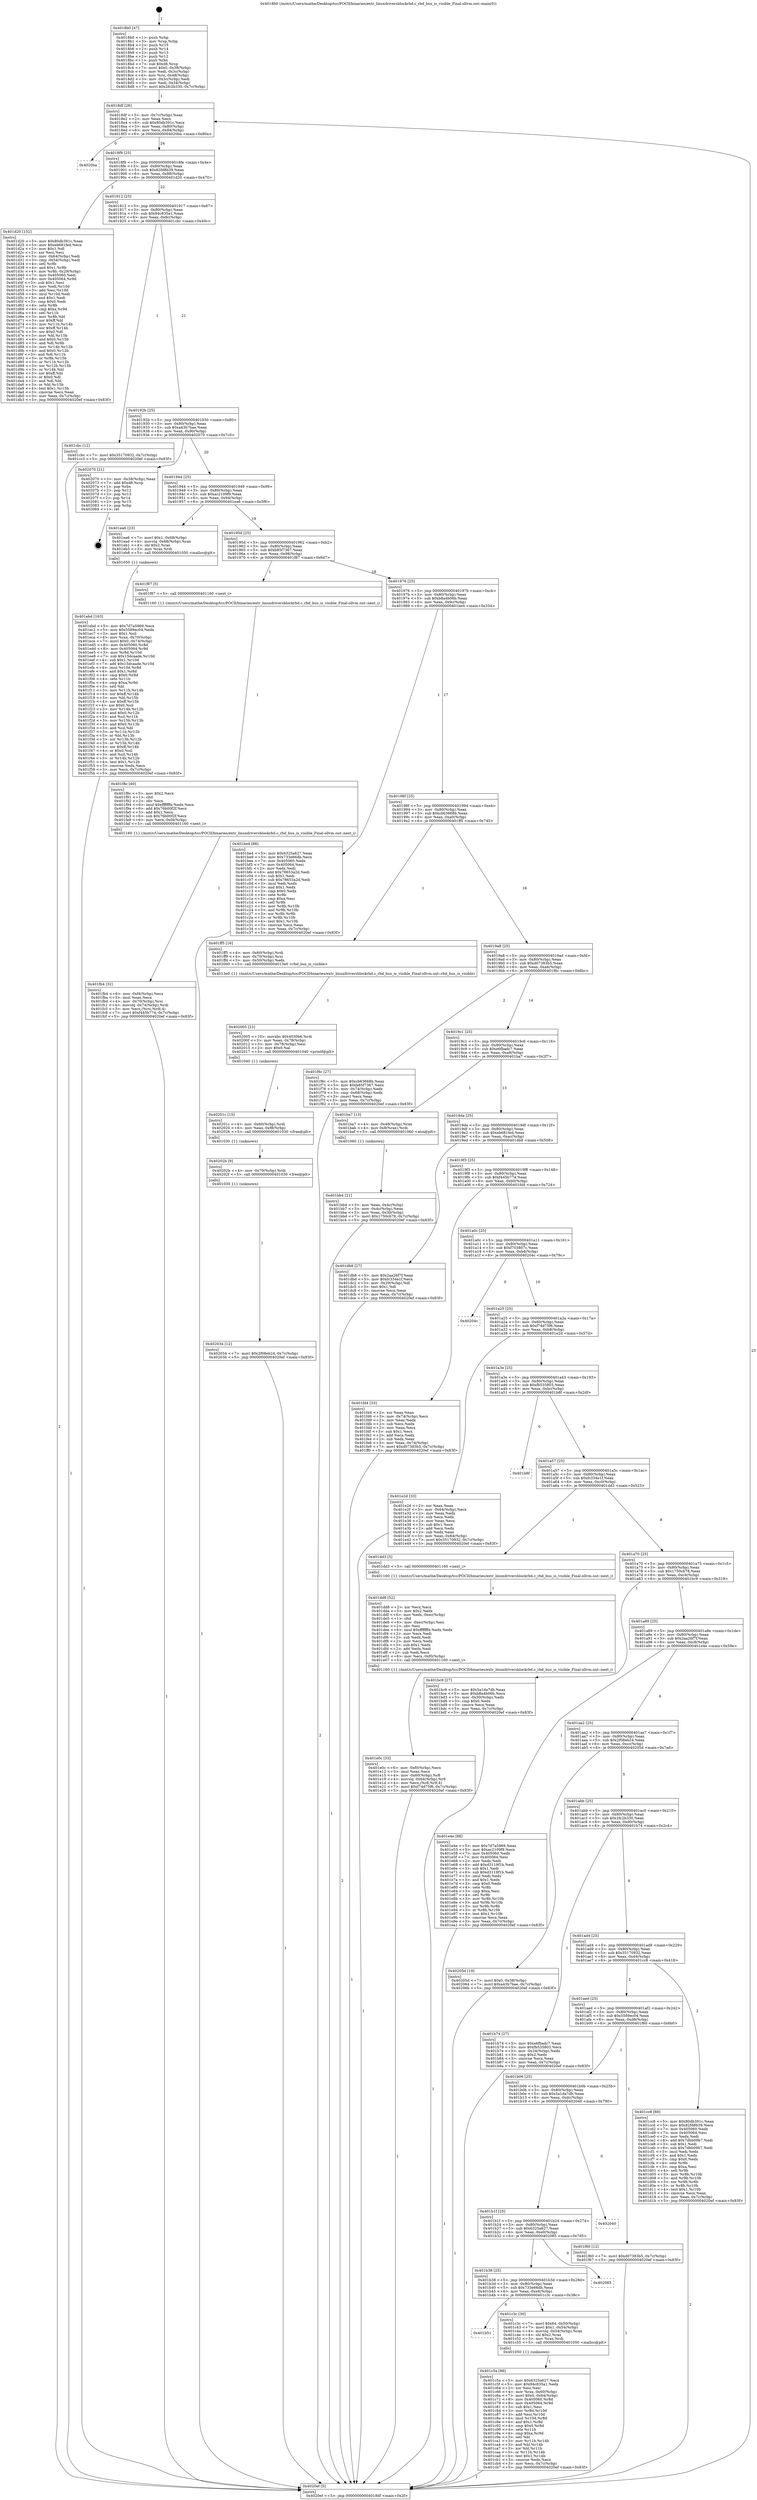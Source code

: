 digraph "0x4018b0" {
  label = "0x4018b0 (/mnt/c/Users/mathe/Desktop/tcc/POCII/binaries/extr_linuxdriversblockrbd.c_rbd_bus_is_visible_Final-ollvm.out::main(0))"
  labelloc = "t"
  node[shape=record]

  Entry [label="",width=0.3,height=0.3,shape=circle,fillcolor=black,style=filled]
  "0x4018df" [label="{
     0x4018df [26]\l
     | [instrs]\l
     &nbsp;&nbsp;0x4018df \<+3\>: mov -0x7c(%rbp),%eax\l
     &nbsp;&nbsp;0x4018e2 \<+2\>: mov %eax,%ecx\l
     &nbsp;&nbsp;0x4018e4 \<+6\>: sub $0x80db391c,%ecx\l
     &nbsp;&nbsp;0x4018ea \<+3\>: mov %eax,-0x80(%rbp)\l
     &nbsp;&nbsp;0x4018ed \<+6\>: mov %ecx,-0x84(%rbp)\l
     &nbsp;&nbsp;0x4018f3 \<+6\>: je 00000000004020ba \<main+0x80a\>\l
  }"]
  "0x4020ba" [label="{
     0x4020ba\l
  }", style=dashed]
  "0x4018f9" [label="{
     0x4018f9 [25]\l
     | [instrs]\l
     &nbsp;&nbsp;0x4018f9 \<+5\>: jmp 00000000004018fe \<main+0x4e\>\l
     &nbsp;&nbsp;0x4018fe \<+3\>: mov -0x80(%rbp),%eax\l
     &nbsp;&nbsp;0x401901 \<+5\>: sub $0x82fd8b39,%eax\l
     &nbsp;&nbsp;0x401906 \<+6\>: mov %eax,-0x88(%rbp)\l
     &nbsp;&nbsp;0x40190c \<+6\>: je 0000000000401d20 \<main+0x470\>\l
  }"]
  Exit [label="",width=0.3,height=0.3,shape=circle,fillcolor=black,style=filled,peripheries=2]
  "0x401d20" [label="{
     0x401d20 [152]\l
     | [instrs]\l
     &nbsp;&nbsp;0x401d20 \<+5\>: mov $0x80db391c,%eax\l
     &nbsp;&nbsp;0x401d25 \<+5\>: mov $0xeb681fed,%ecx\l
     &nbsp;&nbsp;0x401d2a \<+2\>: mov $0x1,%dl\l
     &nbsp;&nbsp;0x401d2c \<+2\>: xor %esi,%esi\l
     &nbsp;&nbsp;0x401d2e \<+3\>: mov -0x64(%rbp),%edi\l
     &nbsp;&nbsp;0x401d31 \<+3\>: cmp -0x54(%rbp),%edi\l
     &nbsp;&nbsp;0x401d34 \<+4\>: setl %r8b\l
     &nbsp;&nbsp;0x401d38 \<+4\>: and $0x1,%r8b\l
     &nbsp;&nbsp;0x401d3c \<+4\>: mov %r8b,-0x29(%rbp)\l
     &nbsp;&nbsp;0x401d40 \<+7\>: mov 0x405060,%edi\l
     &nbsp;&nbsp;0x401d47 \<+8\>: mov 0x405064,%r9d\l
     &nbsp;&nbsp;0x401d4f \<+3\>: sub $0x1,%esi\l
     &nbsp;&nbsp;0x401d52 \<+3\>: mov %edi,%r10d\l
     &nbsp;&nbsp;0x401d55 \<+3\>: add %esi,%r10d\l
     &nbsp;&nbsp;0x401d58 \<+4\>: imul %r10d,%edi\l
     &nbsp;&nbsp;0x401d5c \<+3\>: and $0x1,%edi\l
     &nbsp;&nbsp;0x401d5f \<+3\>: cmp $0x0,%edi\l
     &nbsp;&nbsp;0x401d62 \<+4\>: sete %r8b\l
     &nbsp;&nbsp;0x401d66 \<+4\>: cmp $0xa,%r9d\l
     &nbsp;&nbsp;0x401d6a \<+4\>: setl %r11b\l
     &nbsp;&nbsp;0x401d6e \<+3\>: mov %r8b,%bl\l
     &nbsp;&nbsp;0x401d71 \<+3\>: xor $0xff,%bl\l
     &nbsp;&nbsp;0x401d74 \<+3\>: mov %r11b,%r14b\l
     &nbsp;&nbsp;0x401d77 \<+4\>: xor $0xff,%r14b\l
     &nbsp;&nbsp;0x401d7b \<+3\>: xor $0x0,%dl\l
     &nbsp;&nbsp;0x401d7e \<+3\>: mov %bl,%r15b\l
     &nbsp;&nbsp;0x401d81 \<+4\>: and $0x0,%r15b\l
     &nbsp;&nbsp;0x401d85 \<+3\>: and %dl,%r8b\l
     &nbsp;&nbsp;0x401d88 \<+3\>: mov %r14b,%r12b\l
     &nbsp;&nbsp;0x401d8b \<+4\>: and $0x0,%r12b\l
     &nbsp;&nbsp;0x401d8f \<+3\>: and %dl,%r11b\l
     &nbsp;&nbsp;0x401d92 \<+3\>: or %r8b,%r15b\l
     &nbsp;&nbsp;0x401d95 \<+3\>: or %r11b,%r12b\l
     &nbsp;&nbsp;0x401d98 \<+3\>: xor %r12b,%r15b\l
     &nbsp;&nbsp;0x401d9b \<+3\>: or %r14b,%bl\l
     &nbsp;&nbsp;0x401d9e \<+3\>: xor $0xff,%bl\l
     &nbsp;&nbsp;0x401da1 \<+3\>: or $0x0,%dl\l
     &nbsp;&nbsp;0x401da4 \<+2\>: and %dl,%bl\l
     &nbsp;&nbsp;0x401da6 \<+3\>: or %bl,%r15b\l
     &nbsp;&nbsp;0x401da9 \<+4\>: test $0x1,%r15b\l
     &nbsp;&nbsp;0x401dad \<+3\>: cmovne %ecx,%eax\l
     &nbsp;&nbsp;0x401db0 \<+3\>: mov %eax,-0x7c(%rbp)\l
     &nbsp;&nbsp;0x401db3 \<+5\>: jmp 00000000004020ef \<main+0x83f\>\l
  }"]
  "0x401912" [label="{
     0x401912 [25]\l
     | [instrs]\l
     &nbsp;&nbsp;0x401912 \<+5\>: jmp 0000000000401917 \<main+0x67\>\l
     &nbsp;&nbsp;0x401917 \<+3\>: mov -0x80(%rbp),%eax\l
     &nbsp;&nbsp;0x40191a \<+5\>: sub $0x94c835a1,%eax\l
     &nbsp;&nbsp;0x40191f \<+6\>: mov %eax,-0x8c(%rbp)\l
     &nbsp;&nbsp;0x401925 \<+6\>: je 0000000000401cbc \<main+0x40c\>\l
  }"]
  "0x402034" [label="{
     0x402034 [12]\l
     | [instrs]\l
     &nbsp;&nbsp;0x402034 \<+7\>: movl $0x2f08eb24,-0x7c(%rbp)\l
     &nbsp;&nbsp;0x40203b \<+5\>: jmp 00000000004020ef \<main+0x83f\>\l
  }"]
  "0x401cbc" [label="{
     0x401cbc [12]\l
     | [instrs]\l
     &nbsp;&nbsp;0x401cbc \<+7\>: movl $0x35170932,-0x7c(%rbp)\l
     &nbsp;&nbsp;0x401cc3 \<+5\>: jmp 00000000004020ef \<main+0x83f\>\l
  }"]
  "0x40192b" [label="{
     0x40192b [25]\l
     | [instrs]\l
     &nbsp;&nbsp;0x40192b \<+5\>: jmp 0000000000401930 \<main+0x80\>\l
     &nbsp;&nbsp;0x401930 \<+3\>: mov -0x80(%rbp),%eax\l
     &nbsp;&nbsp;0x401933 \<+5\>: sub $0xa43b7bae,%eax\l
     &nbsp;&nbsp;0x401938 \<+6\>: mov %eax,-0x90(%rbp)\l
     &nbsp;&nbsp;0x40193e \<+6\>: je 0000000000402070 \<main+0x7c0\>\l
  }"]
  "0x40202b" [label="{
     0x40202b [9]\l
     | [instrs]\l
     &nbsp;&nbsp;0x40202b \<+4\>: mov -0x70(%rbp),%rdi\l
     &nbsp;&nbsp;0x40202f \<+5\>: call 0000000000401030 \<free@plt\>\l
     | [calls]\l
     &nbsp;&nbsp;0x401030 \{1\} (unknown)\l
  }"]
  "0x402070" [label="{
     0x402070 [21]\l
     | [instrs]\l
     &nbsp;&nbsp;0x402070 \<+3\>: mov -0x38(%rbp),%eax\l
     &nbsp;&nbsp;0x402073 \<+7\>: add $0xd8,%rsp\l
     &nbsp;&nbsp;0x40207a \<+1\>: pop %rbx\l
     &nbsp;&nbsp;0x40207b \<+2\>: pop %r12\l
     &nbsp;&nbsp;0x40207d \<+2\>: pop %r13\l
     &nbsp;&nbsp;0x40207f \<+2\>: pop %r14\l
     &nbsp;&nbsp;0x402081 \<+2\>: pop %r15\l
     &nbsp;&nbsp;0x402083 \<+1\>: pop %rbp\l
     &nbsp;&nbsp;0x402084 \<+1\>: ret\l
  }"]
  "0x401944" [label="{
     0x401944 [25]\l
     | [instrs]\l
     &nbsp;&nbsp;0x401944 \<+5\>: jmp 0000000000401949 \<main+0x99\>\l
     &nbsp;&nbsp;0x401949 \<+3\>: mov -0x80(%rbp),%eax\l
     &nbsp;&nbsp;0x40194c \<+5\>: sub $0xac2109f9,%eax\l
     &nbsp;&nbsp;0x401951 \<+6\>: mov %eax,-0x94(%rbp)\l
     &nbsp;&nbsp;0x401957 \<+6\>: je 0000000000401ea6 \<main+0x5f6\>\l
  }"]
  "0x40201c" [label="{
     0x40201c [15]\l
     | [instrs]\l
     &nbsp;&nbsp;0x40201c \<+4\>: mov -0x60(%rbp),%rdi\l
     &nbsp;&nbsp;0x402020 \<+6\>: mov %eax,-0xf8(%rbp)\l
     &nbsp;&nbsp;0x402026 \<+5\>: call 0000000000401030 \<free@plt\>\l
     | [calls]\l
     &nbsp;&nbsp;0x401030 \{1\} (unknown)\l
  }"]
  "0x401ea6" [label="{
     0x401ea6 [23]\l
     | [instrs]\l
     &nbsp;&nbsp;0x401ea6 \<+7\>: movl $0x1,-0x68(%rbp)\l
     &nbsp;&nbsp;0x401ead \<+4\>: movslq -0x68(%rbp),%rax\l
     &nbsp;&nbsp;0x401eb1 \<+4\>: shl $0x2,%rax\l
     &nbsp;&nbsp;0x401eb5 \<+3\>: mov %rax,%rdi\l
     &nbsp;&nbsp;0x401eb8 \<+5\>: call 0000000000401050 \<malloc@plt\>\l
     | [calls]\l
     &nbsp;&nbsp;0x401050 \{1\} (unknown)\l
  }"]
  "0x40195d" [label="{
     0x40195d [25]\l
     | [instrs]\l
     &nbsp;&nbsp;0x40195d \<+5\>: jmp 0000000000401962 \<main+0xb2\>\l
     &nbsp;&nbsp;0x401962 \<+3\>: mov -0x80(%rbp),%eax\l
     &nbsp;&nbsp;0x401965 \<+5\>: sub $0xb85f7367,%eax\l
     &nbsp;&nbsp;0x40196a \<+6\>: mov %eax,-0x98(%rbp)\l
     &nbsp;&nbsp;0x401970 \<+6\>: je 0000000000401f87 \<main+0x6d7\>\l
  }"]
  "0x402005" [label="{
     0x402005 [23]\l
     | [instrs]\l
     &nbsp;&nbsp;0x402005 \<+10\>: movabs $0x4030b6,%rdi\l
     &nbsp;&nbsp;0x40200f \<+3\>: mov %eax,-0x78(%rbp)\l
     &nbsp;&nbsp;0x402012 \<+3\>: mov -0x78(%rbp),%esi\l
     &nbsp;&nbsp;0x402015 \<+2\>: mov $0x0,%al\l
     &nbsp;&nbsp;0x402017 \<+5\>: call 0000000000401040 \<printf@plt\>\l
     | [calls]\l
     &nbsp;&nbsp;0x401040 \{1\} (unknown)\l
  }"]
  "0x401f87" [label="{
     0x401f87 [5]\l
     | [instrs]\l
     &nbsp;&nbsp;0x401f87 \<+5\>: call 0000000000401160 \<next_i\>\l
     | [calls]\l
     &nbsp;&nbsp;0x401160 \{1\} (/mnt/c/Users/mathe/Desktop/tcc/POCII/binaries/extr_linuxdriversblockrbd.c_rbd_bus_is_visible_Final-ollvm.out::next_i)\l
  }"]
  "0x401976" [label="{
     0x401976 [25]\l
     | [instrs]\l
     &nbsp;&nbsp;0x401976 \<+5\>: jmp 000000000040197b \<main+0xcb\>\l
     &nbsp;&nbsp;0x40197b \<+3\>: mov -0x80(%rbp),%eax\l
     &nbsp;&nbsp;0x40197e \<+5\>: sub $0xb8a4b06b,%eax\l
     &nbsp;&nbsp;0x401983 \<+6\>: mov %eax,-0x9c(%rbp)\l
     &nbsp;&nbsp;0x401989 \<+6\>: je 0000000000401be4 \<main+0x334\>\l
  }"]
  "0x401fb4" [label="{
     0x401fb4 [32]\l
     | [instrs]\l
     &nbsp;&nbsp;0x401fb4 \<+6\>: mov -0xf4(%rbp),%ecx\l
     &nbsp;&nbsp;0x401fba \<+3\>: imul %eax,%ecx\l
     &nbsp;&nbsp;0x401fbd \<+4\>: mov -0x70(%rbp),%rsi\l
     &nbsp;&nbsp;0x401fc1 \<+4\>: movslq -0x74(%rbp),%rdi\l
     &nbsp;&nbsp;0x401fc5 \<+3\>: mov %ecx,(%rsi,%rdi,4)\l
     &nbsp;&nbsp;0x401fc8 \<+7\>: movl $0xf445b774,-0x7c(%rbp)\l
     &nbsp;&nbsp;0x401fcf \<+5\>: jmp 00000000004020ef \<main+0x83f\>\l
  }"]
  "0x401be4" [label="{
     0x401be4 [88]\l
     | [instrs]\l
     &nbsp;&nbsp;0x401be4 \<+5\>: mov $0x6325a627,%eax\l
     &nbsp;&nbsp;0x401be9 \<+5\>: mov $0x733e66db,%ecx\l
     &nbsp;&nbsp;0x401bee \<+7\>: mov 0x405060,%edx\l
     &nbsp;&nbsp;0x401bf5 \<+7\>: mov 0x405064,%esi\l
     &nbsp;&nbsp;0x401bfc \<+2\>: mov %edx,%edi\l
     &nbsp;&nbsp;0x401bfe \<+6\>: add $0x78653a2d,%edi\l
     &nbsp;&nbsp;0x401c04 \<+3\>: sub $0x1,%edi\l
     &nbsp;&nbsp;0x401c07 \<+6\>: sub $0x78653a2d,%edi\l
     &nbsp;&nbsp;0x401c0d \<+3\>: imul %edi,%edx\l
     &nbsp;&nbsp;0x401c10 \<+3\>: and $0x1,%edx\l
     &nbsp;&nbsp;0x401c13 \<+3\>: cmp $0x0,%edx\l
     &nbsp;&nbsp;0x401c16 \<+4\>: sete %r8b\l
     &nbsp;&nbsp;0x401c1a \<+3\>: cmp $0xa,%esi\l
     &nbsp;&nbsp;0x401c1d \<+4\>: setl %r9b\l
     &nbsp;&nbsp;0x401c21 \<+3\>: mov %r8b,%r10b\l
     &nbsp;&nbsp;0x401c24 \<+3\>: and %r9b,%r10b\l
     &nbsp;&nbsp;0x401c27 \<+3\>: xor %r9b,%r8b\l
     &nbsp;&nbsp;0x401c2a \<+3\>: or %r8b,%r10b\l
     &nbsp;&nbsp;0x401c2d \<+4\>: test $0x1,%r10b\l
     &nbsp;&nbsp;0x401c31 \<+3\>: cmovne %ecx,%eax\l
     &nbsp;&nbsp;0x401c34 \<+3\>: mov %eax,-0x7c(%rbp)\l
     &nbsp;&nbsp;0x401c37 \<+5\>: jmp 00000000004020ef \<main+0x83f\>\l
  }"]
  "0x40198f" [label="{
     0x40198f [25]\l
     | [instrs]\l
     &nbsp;&nbsp;0x40198f \<+5\>: jmp 0000000000401994 \<main+0xe4\>\l
     &nbsp;&nbsp;0x401994 \<+3\>: mov -0x80(%rbp),%eax\l
     &nbsp;&nbsp;0x401997 \<+5\>: sub $0xcb63668b,%eax\l
     &nbsp;&nbsp;0x40199c \<+6\>: mov %eax,-0xa0(%rbp)\l
     &nbsp;&nbsp;0x4019a2 \<+6\>: je 0000000000401ff5 \<main+0x745\>\l
  }"]
  "0x401f8c" [label="{
     0x401f8c [40]\l
     | [instrs]\l
     &nbsp;&nbsp;0x401f8c \<+5\>: mov $0x2,%ecx\l
     &nbsp;&nbsp;0x401f91 \<+1\>: cltd\l
     &nbsp;&nbsp;0x401f92 \<+2\>: idiv %ecx\l
     &nbsp;&nbsp;0x401f94 \<+6\>: imul $0xfffffffe,%edx,%ecx\l
     &nbsp;&nbsp;0x401f9a \<+6\>: add $0x76b00f2f,%ecx\l
     &nbsp;&nbsp;0x401fa0 \<+3\>: add $0x1,%ecx\l
     &nbsp;&nbsp;0x401fa3 \<+6\>: sub $0x76b00f2f,%ecx\l
     &nbsp;&nbsp;0x401fa9 \<+6\>: mov %ecx,-0xf4(%rbp)\l
     &nbsp;&nbsp;0x401faf \<+5\>: call 0000000000401160 \<next_i\>\l
     | [calls]\l
     &nbsp;&nbsp;0x401160 \{1\} (/mnt/c/Users/mathe/Desktop/tcc/POCII/binaries/extr_linuxdriversblockrbd.c_rbd_bus_is_visible_Final-ollvm.out::next_i)\l
  }"]
  "0x401ff5" [label="{
     0x401ff5 [16]\l
     | [instrs]\l
     &nbsp;&nbsp;0x401ff5 \<+4\>: mov -0x60(%rbp),%rdi\l
     &nbsp;&nbsp;0x401ff9 \<+4\>: mov -0x70(%rbp),%rsi\l
     &nbsp;&nbsp;0x401ffd \<+3\>: mov -0x50(%rbp),%edx\l
     &nbsp;&nbsp;0x402000 \<+5\>: call 00000000004013e0 \<rbd_bus_is_visible\>\l
     | [calls]\l
     &nbsp;&nbsp;0x4013e0 \{1\} (/mnt/c/Users/mathe/Desktop/tcc/POCII/binaries/extr_linuxdriversblockrbd.c_rbd_bus_is_visible_Final-ollvm.out::rbd_bus_is_visible)\l
  }"]
  "0x4019a8" [label="{
     0x4019a8 [25]\l
     | [instrs]\l
     &nbsp;&nbsp;0x4019a8 \<+5\>: jmp 00000000004019ad \<main+0xfd\>\l
     &nbsp;&nbsp;0x4019ad \<+3\>: mov -0x80(%rbp),%eax\l
     &nbsp;&nbsp;0x4019b0 \<+5\>: sub $0xd07383b5,%eax\l
     &nbsp;&nbsp;0x4019b5 \<+6\>: mov %eax,-0xa4(%rbp)\l
     &nbsp;&nbsp;0x4019bb \<+6\>: je 0000000000401f6c \<main+0x6bc\>\l
  }"]
  "0x401ebd" [label="{
     0x401ebd [163]\l
     | [instrs]\l
     &nbsp;&nbsp;0x401ebd \<+5\>: mov $0x7d7a5969,%ecx\l
     &nbsp;&nbsp;0x401ec2 \<+5\>: mov $0x5589ec04,%edx\l
     &nbsp;&nbsp;0x401ec7 \<+3\>: mov $0x1,%sil\l
     &nbsp;&nbsp;0x401eca \<+4\>: mov %rax,-0x70(%rbp)\l
     &nbsp;&nbsp;0x401ece \<+7\>: movl $0x0,-0x74(%rbp)\l
     &nbsp;&nbsp;0x401ed5 \<+8\>: mov 0x405060,%r8d\l
     &nbsp;&nbsp;0x401edd \<+8\>: mov 0x405064,%r9d\l
     &nbsp;&nbsp;0x401ee5 \<+3\>: mov %r8d,%r10d\l
     &nbsp;&nbsp;0x401ee8 \<+7\>: sub $0x15dcaade,%r10d\l
     &nbsp;&nbsp;0x401eef \<+4\>: sub $0x1,%r10d\l
     &nbsp;&nbsp;0x401ef3 \<+7\>: add $0x15dcaade,%r10d\l
     &nbsp;&nbsp;0x401efa \<+4\>: imul %r10d,%r8d\l
     &nbsp;&nbsp;0x401efe \<+4\>: and $0x1,%r8d\l
     &nbsp;&nbsp;0x401f02 \<+4\>: cmp $0x0,%r8d\l
     &nbsp;&nbsp;0x401f06 \<+4\>: sete %r11b\l
     &nbsp;&nbsp;0x401f0a \<+4\>: cmp $0xa,%r9d\l
     &nbsp;&nbsp;0x401f0e \<+3\>: setl %bl\l
     &nbsp;&nbsp;0x401f11 \<+3\>: mov %r11b,%r14b\l
     &nbsp;&nbsp;0x401f14 \<+4\>: xor $0xff,%r14b\l
     &nbsp;&nbsp;0x401f18 \<+3\>: mov %bl,%r15b\l
     &nbsp;&nbsp;0x401f1b \<+4\>: xor $0xff,%r15b\l
     &nbsp;&nbsp;0x401f1f \<+4\>: xor $0x0,%sil\l
     &nbsp;&nbsp;0x401f23 \<+3\>: mov %r14b,%r12b\l
     &nbsp;&nbsp;0x401f26 \<+4\>: and $0x0,%r12b\l
     &nbsp;&nbsp;0x401f2a \<+3\>: and %sil,%r11b\l
     &nbsp;&nbsp;0x401f2d \<+3\>: mov %r15b,%r13b\l
     &nbsp;&nbsp;0x401f30 \<+4\>: and $0x0,%r13b\l
     &nbsp;&nbsp;0x401f34 \<+3\>: and %sil,%bl\l
     &nbsp;&nbsp;0x401f37 \<+3\>: or %r11b,%r12b\l
     &nbsp;&nbsp;0x401f3a \<+3\>: or %bl,%r13b\l
     &nbsp;&nbsp;0x401f3d \<+3\>: xor %r13b,%r12b\l
     &nbsp;&nbsp;0x401f40 \<+3\>: or %r15b,%r14b\l
     &nbsp;&nbsp;0x401f43 \<+4\>: xor $0xff,%r14b\l
     &nbsp;&nbsp;0x401f47 \<+4\>: or $0x0,%sil\l
     &nbsp;&nbsp;0x401f4b \<+3\>: and %sil,%r14b\l
     &nbsp;&nbsp;0x401f4e \<+3\>: or %r14b,%r12b\l
     &nbsp;&nbsp;0x401f51 \<+4\>: test $0x1,%r12b\l
     &nbsp;&nbsp;0x401f55 \<+3\>: cmovne %edx,%ecx\l
     &nbsp;&nbsp;0x401f58 \<+3\>: mov %ecx,-0x7c(%rbp)\l
     &nbsp;&nbsp;0x401f5b \<+5\>: jmp 00000000004020ef \<main+0x83f\>\l
  }"]
  "0x401f6c" [label="{
     0x401f6c [27]\l
     | [instrs]\l
     &nbsp;&nbsp;0x401f6c \<+5\>: mov $0xcb63668b,%eax\l
     &nbsp;&nbsp;0x401f71 \<+5\>: mov $0xb85f7367,%ecx\l
     &nbsp;&nbsp;0x401f76 \<+3\>: mov -0x74(%rbp),%edx\l
     &nbsp;&nbsp;0x401f79 \<+3\>: cmp -0x68(%rbp),%edx\l
     &nbsp;&nbsp;0x401f7c \<+3\>: cmovl %ecx,%eax\l
     &nbsp;&nbsp;0x401f7f \<+3\>: mov %eax,-0x7c(%rbp)\l
     &nbsp;&nbsp;0x401f82 \<+5\>: jmp 00000000004020ef \<main+0x83f\>\l
  }"]
  "0x4019c1" [label="{
     0x4019c1 [25]\l
     | [instrs]\l
     &nbsp;&nbsp;0x4019c1 \<+5\>: jmp 00000000004019c6 \<main+0x116\>\l
     &nbsp;&nbsp;0x4019c6 \<+3\>: mov -0x80(%rbp),%eax\l
     &nbsp;&nbsp;0x4019c9 \<+5\>: sub $0xe6fbadc7,%eax\l
     &nbsp;&nbsp;0x4019ce \<+6\>: mov %eax,-0xa8(%rbp)\l
     &nbsp;&nbsp;0x4019d4 \<+6\>: je 0000000000401ba7 \<main+0x2f7\>\l
  }"]
  "0x401e0c" [label="{
     0x401e0c [33]\l
     | [instrs]\l
     &nbsp;&nbsp;0x401e0c \<+6\>: mov -0xf0(%rbp),%ecx\l
     &nbsp;&nbsp;0x401e12 \<+3\>: imul %eax,%ecx\l
     &nbsp;&nbsp;0x401e15 \<+4\>: mov -0x60(%rbp),%r8\l
     &nbsp;&nbsp;0x401e19 \<+4\>: movslq -0x64(%rbp),%r9\l
     &nbsp;&nbsp;0x401e1d \<+4\>: mov %ecx,(%r8,%r9,4)\l
     &nbsp;&nbsp;0x401e21 \<+7\>: movl $0xf74d75f6,-0x7c(%rbp)\l
     &nbsp;&nbsp;0x401e28 \<+5\>: jmp 00000000004020ef \<main+0x83f\>\l
  }"]
  "0x401ba7" [label="{
     0x401ba7 [13]\l
     | [instrs]\l
     &nbsp;&nbsp;0x401ba7 \<+4\>: mov -0x48(%rbp),%rax\l
     &nbsp;&nbsp;0x401bab \<+4\>: mov 0x8(%rax),%rdi\l
     &nbsp;&nbsp;0x401baf \<+5\>: call 0000000000401060 \<atoi@plt\>\l
     | [calls]\l
     &nbsp;&nbsp;0x401060 \{1\} (unknown)\l
  }"]
  "0x4019da" [label="{
     0x4019da [25]\l
     | [instrs]\l
     &nbsp;&nbsp;0x4019da \<+5\>: jmp 00000000004019df \<main+0x12f\>\l
     &nbsp;&nbsp;0x4019df \<+3\>: mov -0x80(%rbp),%eax\l
     &nbsp;&nbsp;0x4019e2 \<+5\>: sub $0xeb681fed,%eax\l
     &nbsp;&nbsp;0x4019e7 \<+6\>: mov %eax,-0xac(%rbp)\l
     &nbsp;&nbsp;0x4019ed \<+6\>: je 0000000000401db8 \<main+0x508\>\l
  }"]
  "0x401dd8" [label="{
     0x401dd8 [52]\l
     | [instrs]\l
     &nbsp;&nbsp;0x401dd8 \<+2\>: xor %ecx,%ecx\l
     &nbsp;&nbsp;0x401dda \<+5\>: mov $0x2,%edx\l
     &nbsp;&nbsp;0x401ddf \<+6\>: mov %edx,-0xec(%rbp)\l
     &nbsp;&nbsp;0x401de5 \<+1\>: cltd\l
     &nbsp;&nbsp;0x401de6 \<+6\>: mov -0xec(%rbp),%esi\l
     &nbsp;&nbsp;0x401dec \<+2\>: idiv %esi\l
     &nbsp;&nbsp;0x401dee \<+6\>: imul $0xfffffffe,%edx,%edx\l
     &nbsp;&nbsp;0x401df4 \<+2\>: mov %ecx,%edi\l
     &nbsp;&nbsp;0x401df6 \<+2\>: sub %edx,%edi\l
     &nbsp;&nbsp;0x401df8 \<+2\>: mov %ecx,%edx\l
     &nbsp;&nbsp;0x401dfa \<+3\>: sub $0x1,%edx\l
     &nbsp;&nbsp;0x401dfd \<+2\>: add %edx,%edi\l
     &nbsp;&nbsp;0x401dff \<+2\>: sub %edi,%ecx\l
     &nbsp;&nbsp;0x401e01 \<+6\>: mov %ecx,-0xf0(%rbp)\l
     &nbsp;&nbsp;0x401e07 \<+5\>: call 0000000000401160 \<next_i\>\l
     | [calls]\l
     &nbsp;&nbsp;0x401160 \{1\} (/mnt/c/Users/mathe/Desktop/tcc/POCII/binaries/extr_linuxdriversblockrbd.c_rbd_bus_is_visible_Final-ollvm.out::next_i)\l
  }"]
  "0x401db8" [label="{
     0x401db8 [27]\l
     | [instrs]\l
     &nbsp;&nbsp;0x401db8 \<+5\>: mov $0x2aa26f7f,%eax\l
     &nbsp;&nbsp;0x401dbd \<+5\>: mov $0xfc334e1f,%ecx\l
     &nbsp;&nbsp;0x401dc2 \<+3\>: mov -0x29(%rbp),%dl\l
     &nbsp;&nbsp;0x401dc5 \<+3\>: test $0x1,%dl\l
     &nbsp;&nbsp;0x401dc8 \<+3\>: cmovne %ecx,%eax\l
     &nbsp;&nbsp;0x401dcb \<+3\>: mov %eax,-0x7c(%rbp)\l
     &nbsp;&nbsp;0x401dce \<+5\>: jmp 00000000004020ef \<main+0x83f\>\l
  }"]
  "0x4019f3" [label="{
     0x4019f3 [25]\l
     | [instrs]\l
     &nbsp;&nbsp;0x4019f3 \<+5\>: jmp 00000000004019f8 \<main+0x148\>\l
     &nbsp;&nbsp;0x4019f8 \<+3\>: mov -0x80(%rbp),%eax\l
     &nbsp;&nbsp;0x4019fb \<+5\>: sub $0xf445b774,%eax\l
     &nbsp;&nbsp;0x401a00 \<+6\>: mov %eax,-0xb0(%rbp)\l
     &nbsp;&nbsp;0x401a06 \<+6\>: je 0000000000401fd4 \<main+0x724\>\l
  }"]
  "0x401c5a" [label="{
     0x401c5a [98]\l
     | [instrs]\l
     &nbsp;&nbsp;0x401c5a \<+5\>: mov $0x6325a627,%ecx\l
     &nbsp;&nbsp;0x401c5f \<+5\>: mov $0x94c835a1,%edx\l
     &nbsp;&nbsp;0x401c64 \<+2\>: xor %esi,%esi\l
     &nbsp;&nbsp;0x401c66 \<+4\>: mov %rax,-0x60(%rbp)\l
     &nbsp;&nbsp;0x401c6a \<+7\>: movl $0x0,-0x64(%rbp)\l
     &nbsp;&nbsp;0x401c71 \<+8\>: mov 0x405060,%r8d\l
     &nbsp;&nbsp;0x401c79 \<+8\>: mov 0x405064,%r9d\l
     &nbsp;&nbsp;0x401c81 \<+3\>: sub $0x1,%esi\l
     &nbsp;&nbsp;0x401c84 \<+3\>: mov %r8d,%r10d\l
     &nbsp;&nbsp;0x401c87 \<+3\>: add %esi,%r10d\l
     &nbsp;&nbsp;0x401c8a \<+4\>: imul %r10d,%r8d\l
     &nbsp;&nbsp;0x401c8e \<+4\>: and $0x1,%r8d\l
     &nbsp;&nbsp;0x401c92 \<+4\>: cmp $0x0,%r8d\l
     &nbsp;&nbsp;0x401c96 \<+4\>: sete %r11b\l
     &nbsp;&nbsp;0x401c9a \<+4\>: cmp $0xa,%r9d\l
     &nbsp;&nbsp;0x401c9e \<+3\>: setl %bl\l
     &nbsp;&nbsp;0x401ca1 \<+3\>: mov %r11b,%r14b\l
     &nbsp;&nbsp;0x401ca4 \<+3\>: and %bl,%r14b\l
     &nbsp;&nbsp;0x401ca7 \<+3\>: xor %bl,%r11b\l
     &nbsp;&nbsp;0x401caa \<+3\>: or %r11b,%r14b\l
     &nbsp;&nbsp;0x401cad \<+4\>: test $0x1,%r14b\l
     &nbsp;&nbsp;0x401cb1 \<+3\>: cmovne %edx,%ecx\l
     &nbsp;&nbsp;0x401cb4 \<+3\>: mov %ecx,-0x7c(%rbp)\l
     &nbsp;&nbsp;0x401cb7 \<+5\>: jmp 00000000004020ef \<main+0x83f\>\l
  }"]
  "0x401fd4" [label="{
     0x401fd4 [33]\l
     | [instrs]\l
     &nbsp;&nbsp;0x401fd4 \<+2\>: xor %eax,%eax\l
     &nbsp;&nbsp;0x401fd6 \<+3\>: mov -0x74(%rbp),%ecx\l
     &nbsp;&nbsp;0x401fd9 \<+2\>: mov %eax,%edx\l
     &nbsp;&nbsp;0x401fdb \<+2\>: sub %ecx,%edx\l
     &nbsp;&nbsp;0x401fdd \<+2\>: mov %eax,%ecx\l
     &nbsp;&nbsp;0x401fdf \<+3\>: sub $0x1,%ecx\l
     &nbsp;&nbsp;0x401fe2 \<+2\>: add %ecx,%edx\l
     &nbsp;&nbsp;0x401fe4 \<+2\>: sub %edx,%eax\l
     &nbsp;&nbsp;0x401fe6 \<+3\>: mov %eax,-0x74(%rbp)\l
     &nbsp;&nbsp;0x401fe9 \<+7\>: movl $0xd07383b5,-0x7c(%rbp)\l
     &nbsp;&nbsp;0x401ff0 \<+5\>: jmp 00000000004020ef \<main+0x83f\>\l
  }"]
  "0x401a0c" [label="{
     0x401a0c [25]\l
     | [instrs]\l
     &nbsp;&nbsp;0x401a0c \<+5\>: jmp 0000000000401a11 \<main+0x161\>\l
     &nbsp;&nbsp;0x401a11 \<+3\>: mov -0x80(%rbp),%eax\l
     &nbsp;&nbsp;0x401a14 \<+5\>: sub $0xf703807c,%eax\l
     &nbsp;&nbsp;0x401a19 \<+6\>: mov %eax,-0xb4(%rbp)\l
     &nbsp;&nbsp;0x401a1f \<+6\>: je 000000000040204c \<main+0x79c\>\l
  }"]
  "0x401b51" [label="{
     0x401b51\l
  }", style=dashed]
  "0x40204c" [label="{
     0x40204c\l
  }", style=dashed]
  "0x401a25" [label="{
     0x401a25 [25]\l
     | [instrs]\l
     &nbsp;&nbsp;0x401a25 \<+5\>: jmp 0000000000401a2a \<main+0x17a\>\l
     &nbsp;&nbsp;0x401a2a \<+3\>: mov -0x80(%rbp),%eax\l
     &nbsp;&nbsp;0x401a2d \<+5\>: sub $0xf74d75f6,%eax\l
     &nbsp;&nbsp;0x401a32 \<+6\>: mov %eax,-0xb8(%rbp)\l
     &nbsp;&nbsp;0x401a38 \<+6\>: je 0000000000401e2d \<main+0x57d\>\l
  }"]
  "0x401c3c" [label="{
     0x401c3c [30]\l
     | [instrs]\l
     &nbsp;&nbsp;0x401c3c \<+7\>: movl $0x64,-0x50(%rbp)\l
     &nbsp;&nbsp;0x401c43 \<+7\>: movl $0x1,-0x54(%rbp)\l
     &nbsp;&nbsp;0x401c4a \<+4\>: movslq -0x54(%rbp),%rax\l
     &nbsp;&nbsp;0x401c4e \<+4\>: shl $0x2,%rax\l
     &nbsp;&nbsp;0x401c52 \<+3\>: mov %rax,%rdi\l
     &nbsp;&nbsp;0x401c55 \<+5\>: call 0000000000401050 \<malloc@plt\>\l
     | [calls]\l
     &nbsp;&nbsp;0x401050 \{1\} (unknown)\l
  }"]
  "0x401e2d" [label="{
     0x401e2d [33]\l
     | [instrs]\l
     &nbsp;&nbsp;0x401e2d \<+2\>: xor %eax,%eax\l
     &nbsp;&nbsp;0x401e2f \<+3\>: mov -0x64(%rbp),%ecx\l
     &nbsp;&nbsp;0x401e32 \<+2\>: mov %eax,%edx\l
     &nbsp;&nbsp;0x401e34 \<+2\>: sub %ecx,%edx\l
     &nbsp;&nbsp;0x401e36 \<+2\>: mov %eax,%ecx\l
     &nbsp;&nbsp;0x401e38 \<+3\>: sub $0x1,%ecx\l
     &nbsp;&nbsp;0x401e3b \<+2\>: add %ecx,%edx\l
     &nbsp;&nbsp;0x401e3d \<+2\>: sub %edx,%eax\l
     &nbsp;&nbsp;0x401e3f \<+3\>: mov %eax,-0x64(%rbp)\l
     &nbsp;&nbsp;0x401e42 \<+7\>: movl $0x35170932,-0x7c(%rbp)\l
     &nbsp;&nbsp;0x401e49 \<+5\>: jmp 00000000004020ef \<main+0x83f\>\l
  }"]
  "0x401a3e" [label="{
     0x401a3e [25]\l
     | [instrs]\l
     &nbsp;&nbsp;0x401a3e \<+5\>: jmp 0000000000401a43 \<main+0x193\>\l
     &nbsp;&nbsp;0x401a43 \<+3\>: mov -0x80(%rbp),%eax\l
     &nbsp;&nbsp;0x401a46 \<+5\>: sub $0xfb535803,%eax\l
     &nbsp;&nbsp;0x401a4b \<+6\>: mov %eax,-0xbc(%rbp)\l
     &nbsp;&nbsp;0x401a51 \<+6\>: je 0000000000401b8f \<main+0x2df\>\l
  }"]
  "0x401b38" [label="{
     0x401b38 [25]\l
     | [instrs]\l
     &nbsp;&nbsp;0x401b38 \<+5\>: jmp 0000000000401b3d \<main+0x28d\>\l
     &nbsp;&nbsp;0x401b3d \<+3\>: mov -0x80(%rbp),%eax\l
     &nbsp;&nbsp;0x401b40 \<+5\>: sub $0x733e66db,%eax\l
     &nbsp;&nbsp;0x401b45 \<+6\>: mov %eax,-0xe4(%rbp)\l
     &nbsp;&nbsp;0x401b4b \<+6\>: je 0000000000401c3c \<main+0x38c\>\l
  }"]
  "0x401b8f" [label="{
     0x401b8f\l
  }", style=dashed]
  "0x401a57" [label="{
     0x401a57 [25]\l
     | [instrs]\l
     &nbsp;&nbsp;0x401a57 \<+5\>: jmp 0000000000401a5c \<main+0x1ac\>\l
     &nbsp;&nbsp;0x401a5c \<+3\>: mov -0x80(%rbp),%eax\l
     &nbsp;&nbsp;0x401a5f \<+5\>: sub $0xfc334e1f,%eax\l
     &nbsp;&nbsp;0x401a64 \<+6\>: mov %eax,-0xc0(%rbp)\l
     &nbsp;&nbsp;0x401a6a \<+6\>: je 0000000000401dd3 \<main+0x523\>\l
  }"]
  "0x402085" [label="{
     0x402085\l
  }", style=dashed]
  "0x401dd3" [label="{
     0x401dd3 [5]\l
     | [instrs]\l
     &nbsp;&nbsp;0x401dd3 \<+5\>: call 0000000000401160 \<next_i\>\l
     | [calls]\l
     &nbsp;&nbsp;0x401160 \{1\} (/mnt/c/Users/mathe/Desktop/tcc/POCII/binaries/extr_linuxdriversblockrbd.c_rbd_bus_is_visible_Final-ollvm.out::next_i)\l
  }"]
  "0x401a70" [label="{
     0x401a70 [25]\l
     | [instrs]\l
     &nbsp;&nbsp;0x401a70 \<+5\>: jmp 0000000000401a75 \<main+0x1c5\>\l
     &nbsp;&nbsp;0x401a75 \<+3\>: mov -0x80(%rbp),%eax\l
     &nbsp;&nbsp;0x401a78 \<+5\>: sub $0x1750cb78,%eax\l
     &nbsp;&nbsp;0x401a7d \<+6\>: mov %eax,-0xc4(%rbp)\l
     &nbsp;&nbsp;0x401a83 \<+6\>: je 0000000000401bc9 \<main+0x319\>\l
  }"]
  "0x401b1f" [label="{
     0x401b1f [25]\l
     | [instrs]\l
     &nbsp;&nbsp;0x401b1f \<+5\>: jmp 0000000000401b24 \<main+0x274\>\l
     &nbsp;&nbsp;0x401b24 \<+3\>: mov -0x80(%rbp),%eax\l
     &nbsp;&nbsp;0x401b27 \<+5\>: sub $0x6325a627,%eax\l
     &nbsp;&nbsp;0x401b2c \<+6\>: mov %eax,-0xe0(%rbp)\l
     &nbsp;&nbsp;0x401b32 \<+6\>: je 0000000000402085 \<main+0x7d5\>\l
  }"]
  "0x401bc9" [label="{
     0x401bc9 [27]\l
     | [instrs]\l
     &nbsp;&nbsp;0x401bc9 \<+5\>: mov $0x5a1da7db,%eax\l
     &nbsp;&nbsp;0x401bce \<+5\>: mov $0xb8a4b06b,%ecx\l
     &nbsp;&nbsp;0x401bd3 \<+3\>: mov -0x30(%rbp),%edx\l
     &nbsp;&nbsp;0x401bd6 \<+3\>: cmp $0x0,%edx\l
     &nbsp;&nbsp;0x401bd9 \<+3\>: cmove %ecx,%eax\l
     &nbsp;&nbsp;0x401bdc \<+3\>: mov %eax,-0x7c(%rbp)\l
     &nbsp;&nbsp;0x401bdf \<+5\>: jmp 00000000004020ef \<main+0x83f\>\l
  }"]
  "0x401a89" [label="{
     0x401a89 [25]\l
     | [instrs]\l
     &nbsp;&nbsp;0x401a89 \<+5\>: jmp 0000000000401a8e \<main+0x1de\>\l
     &nbsp;&nbsp;0x401a8e \<+3\>: mov -0x80(%rbp),%eax\l
     &nbsp;&nbsp;0x401a91 \<+5\>: sub $0x2aa26f7f,%eax\l
     &nbsp;&nbsp;0x401a96 \<+6\>: mov %eax,-0xc8(%rbp)\l
     &nbsp;&nbsp;0x401a9c \<+6\>: je 0000000000401e4e \<main+0x59e\>\l
  }"]
  "0x402040" [label="{
     0x402040\l
  }", style=dashed]
  "0x401e4e" [label="{
     0x401e4e [88]\l
     | [instrs]\l
     &nbsp;&nbsp;0x401e4e \<+5\>: mov $0x7d7a5969,%eax\l
     &nbsp;&nbsp;0x401e53 \<+5\>: mov $0xac2109f9,%ecx\l
     &nbsp;&nbsp;0x401e58 \<+7\>: mov 0x405060,%edx\l
     &nbsp;&nbsp;0x401e5f \<+7\>: mov 0x405064,%esi\l
     &nbsp;&nbsp;0x401e66 \<+2\>: mov %edx,%edi\l
     &nbsp;&nbsp;0x401e68 \<+6\>: add $0xd3119f1b,%edi\l
     &nbsp;&nbsp;0x401e6e \<+3\>: sub $0x1,%edi\l
     &nbsp;&nbsp;0x401e71 \<+6\>: sub $0xd3119f1b,%edi\l
     &nbsp;&nbsp;0x401e77 \<+3\>: imul %edi,%edx\l
     &nbsp;&nbsp;0x401e7a \<+3\>: and $0x1,%edx\l
     &nbsp;&nbsp;0x401e7d \<+3\>: cmp $0x0,%edx\l
     &nbsp;&nbsp;0x401e80 \<+4\>: sete %r8b\l
     &nbsp;&nbsp;0x401e84 \<+3\>: cmp $0xa,%esi\l
     &nbsp;&nbsp;0x401e87 \<+4\>: setl %r9b\l
     &nbsp;&nbsp;0x401e8b \<+3\>: mov %r8b,%r10b\l
     &nbsp;&nbsp;0x401e8e \<+3\>: and %r9b,%r10b\l
     &nbsp;&nbsp;0x401e91 \<+3\>: xor %r9b,%r8b\l
     &nbsp;&nbsp;0x401e94 \<+3\>: or %r8b,%r10b\l
     &nbsp;&nbsp;0x401e97 \<+4\>: test $0x1,%r10b\l
     &nbsp;&nbsp;0x401e9b \<+3\>: cmovne %ecx,%eax\l
     &nbsp;&nbsp;0x401e9e \<+3\>: mov %eax,-0x7c(%rbp)\l
     &nbsp;&nbsp;0x401ea1 \<+5\>: jmp 00000000004020ef \<main+0x83f\>\l
  }"]
  "0x401aa2" [label="{
     0x401aa2 [25]\l
     | [instrs]\l
     &nbsp;&nbsp;0x401aa2 \<+5\>: jmp 0000000000401aa7 \<main+0x1f7\>\l
     &nbsp;&nbsp;0x401aa7 \<+3\>: mov -0x80(%rbp),%eax\l
     &nbsp;&nbsp;0x401aaa \<+5\>: sub $0x2f08eb24,%eax\l
     &nbsp;&nbsp;0x401aaf \<+6\>: mov %eax,-0xcc(%rbp)\l
     &nbsp;&nbsp;0x401ab5 \<+6\>: je 000000000040205d \<main+0x7ad\>\l
  }"]
  "0x401b06" [label="{
     0x401b06 [25]\l
     | [instrs]\l
     &nbsp;&nbsp;0x401b06 \<+5\>: jmp 0000000000401b0b \<main+0x25b\>\l
     &nbsp;&nbsp;0x401b0b \<+3\>: mov -0x80(%rbp),%eax\l
     &nbsp;&nbsp;0x401b0e \<+5\>: sub $0x5a1da7db,%eax\l
     &nbsp;&nbsp;0x401b13 \<+6\>: mov %eax,-0xdc(%rbp)\l
     &nbsp;&nbsp;0x401b19 \<+6\>: je 0000000000402040 \<main+0x790\>\l
  }"]
  "0x40205d" [label="{
     0x40205d [19]\l
     | [instrs]\l
     &nbsp;&nbsp;0x40205d \<+7\>: movl $0x0,-0x38(%rbp)\l
     &nbsp;&nbsp;0x402064 \<+7\>: movl $0xa43b7bae,-0x7c(%rbp)\l
     &nbsp;&nbsp;0x40206b \<+5\>: jmp 00000000004020ef \<main+0x83f\>\l
  }"]
  "0x401abb" [label="{
     0x401abb [25]\l
     | [instrs]\l
     &nbsp;&nbsp;0x401abb \<+5\>: jmp 0000000000401ac0 \<main+0x210\>\l
     &nbsp;&nbsp;0x401ac0 \<+3\>: mov -0x80(%rbp),%eax\l
     &nbsp;&nbsp;0x401ac3 \<+5\>: sub $0x2fc2b330,%eax\l
     &nbsp;&nbsp;0x401ac8 \<+6\>: mov %eax,-0xd0(%rbp)\l
     &nbsp;&nbsp;0x401ace \<+6\>: je 0000000000401b74 \<main+0x2c4\>\l
  }"]
  "0x401f60" [label="{
     0x401f60 [12]\l
     | [instrs]\l
     &nbsp;&nbsp;0x401f60 \<+7\>: movl $0xd07383b5,-0x7c(%rbp)\l
     &nbsp;&nbsp;0x401f67 \<+5\>: jmp 00000000004020ef \<main+0x83f\>\l
  }"]
  "0x401b74" [label="{
     0x401b74 [27]\l
     | [instrs]\l
     &nbsp;&nbsp;0x401b74 \<+5\>: mov $0xe6fbadc7,%eax\l
     &nbsp;&nbsp;0x401b79 \<+5\>: mov $0xfb535803,%ecx\l
     &nbsp;&nbsp;0x401b7e \<+3\>: mov -0x34(%rbp),%edx\l
     &nbsp;&nbsp;0x401b81 \<+3\>: cmp $0x2,%edx\l
     &nbsp;&nbsp;0x401b84 \<+3\>: cmovne %ecx,%eax\l
     &nbsp;&nbsp;0x401b87 \<+3\>: mov %eax,-0x7c(%rbp)\l
     &nbsp;&nbsp;0x401b8a \<+5\>: jmp 00000000004020ef \<main+0x83f\>\l
  }"]
  "0x401ad4" [label="{
     0x401ad4 [25]\l
     | [instrs]\l
     &nbsp;&nbsp;0x401ad4 \<+5\>: jmp 0000000000401ad9 \<main+0x229\>\l
     &nbsp;&nbsp;0x401ad9 \<+3\>: mov -0x80(%rbp),%eax\l
     &nbsp;&nbsp;0x401adc \<+5\>: sub $0x35170932,%eax\l
     &nbsp;&nbsp;0x401ae1 \<+6\>: mov %eax,-0xd4(%rbp)\l
     &nbsp;&nbsp;0x401ae7 \<+6\>: je 0000000000401cc8 \<main+0x418\>\l
  }"]
  "0x4020ef" [label="{
     0x4020ef [5]\l
     | [instrs]\l
     &nbsp;&nbsp;0x4020ef \<+5\>: jmp 00000000004018df \<main+0x2f\>\l
  }"]
  "0x4018b0" [label="{
     0x4018b0 [47]\l
     | [instrs]\l
     &nbsp;&nbsp;0x4018b0 \<+1\>: push %rbp\l
     &nbsp;&nbsp;0x4018b1 \<+3\>: mov %rsp,%rbp\l
     &nbsp;&nbsp;0x4018b4 \<+2\>: push %r15\l
     &nbsp;&nbsp;0x4018b6 \<+2\>: push %r14\l
     &nbsp;&nbsp;0x4018b8 \<+2\>: push %r13\l
     &nbsp;&nbsp;0x4018ba \<+2\>: push %r12\l
     &nbsp;&nbsp;0x4018bc \<+1\>: push %rbx\l
     &nbsp;&nbsp;0x4018bd \<+7\>: sub $0xd8,%rsp\l
     &nbsp;&nbsp;0x4018c4 \<+7\>: movl $0x0,-0x38(%rbp)\l
     &nbsp;&nbsp;0x4018cb \<+3\>: mov %edi,-0x3c(%rbp)\l
     &nbsp;&nbsp;0x4018ce \<+4\>: mov %rsi,-0x48(%rbp)\l
     &nbsp;&nbsp;0x4018d2 \<+3\>: mov -0x3c(%rbp),%edi\l
     &nbsp;&nbsp;0x4018d5 \<+3\>: mov %edi,-0x34(%rbp)\l
     &nbsp;&nbsp;0x4018d8 \<+7\>: movl $0x2fc2b330,-0x7c(%rbp)\l
  }"]
  "0x401bb4" [label="{
     0x401bb4 [21]\l
     | [instrs]\l
     &nbsp;&nbsp;0x401bb4 \<+3\>: mov %eax,-0x4c(%rbp)\l
     &nbsp;&nbsp;0x401bb7 \<+3\>: mov -0x4c(%rbp),%eax\l
     &nbsp;&nbsp;0x401bba \<+3\>: mov %eax,-0x30(%rbp)\l
     &nbsp;&nbsp;0x401bbd \<+7\>: movl $0x1750cb78,-0x7c(%rbp)\l
     &nbsp;&nbsp;0x401bc4 \<+5\>: jmp 00000000004020ef \<main+0x83f\>\l
  }"]
  "0x401aed" [label="{
     0x401aed [25]\l
     | [instrs]\l
     &nbsp;&nbsp;0x401aed \<+5\>: jmp 0000000000401af2 \<main+0x242\>\l
     &nbsp;&nbsp;0x401af2 \<+3\>: mov -0x80(%rbp),%eax\l
     &nbsp;&nbsp;0x401af5 \<+5\>: sub $0x5589ec04,%eax\l
     &nbsp;&nbsp;0x401afa \<+6\>: mov %eax,-0xd8(%rbp)\l
     &nbsp;&nbsp;0x401b00 \<+6\>: je 0000000000401f60 \<main+0x6b0\>\l
  }"]
  "0x401cc8" [label="{
     0x401cc8 [88]\l
     | [instrs]\l
     &nbsp;&nbsp;0x401cc8 \<+5\>: mov $0x80db391c,%eax\l
     &nbsp;&nbsp;0x401ccd \<+5\>: mov $0x82fd8b39,%ecx\l
     &nbsp;&nbsp;0x401cd2 \<+7\>: mov 0x405060,%edx\l
     &nbsp;&nbsp;0x401cd9 \<+7\>: mov 0x405064,%esi\l
     &nbsp;&nbsp;0x401ce0 \<+2\>: mov %edx,%edi\l
     &nbsp;&nbsp;0x401ce2 \<+6\>: add $0x7dbb09b7,%edi\l
     &nbsp;&nbsp;0x401ce8 \<+3\>: sub $0x1,%edi\l
     &nbsp;&nbsp;0x401ceb \<+6\>: sub $0x7dbb09b7,%edi\l
     &nbsp;&nbsp;0x401cf1 \<+3\>: imul %edi,%edx\l
     &nbsp;&nbsp;0x401cf4 \<+3\>: and $0x1,%edx\l
     &nbsp;&nbsp;0x401cf7 \<+3\>: cmp $0x0,%edx\l
     &nbsp;&nbsp;0x401cfa \<+4\>: sete %r8b\l
     &nbsp;&nbsp;0x401cfe \<+3\>: cmp $0xa,%esi\l
     &nbsp;&nbsp;0x401d01 \<+4\>: setl %r9b\l
     &nbsp;&nbsp;0x401d05 \<+3\>: mov %r8b,%r10b\l
     &nbsp;&nbsp;0x401d08 \<+3\>: and %r9b,%r10b\l
     &nbsp;&nbsp;0x401d0b \<+3\>: xor %r9b,%r8b\l
     &nbsp;&nbsp;0x401d0e \<+3\>: or %r8b,%r10b\l
     &nbsp;&nbsp;0x401d11 \<+4\>: test $0x1,%r10b\l
     &nbsp;&nbsp;0x401d15 \<+3\>: cmovne %ecx,%eax\l
     &nbsp;&nbsp;0x401d18 \<+3\>: mov %eax,-0x7c(%rbp)\l
     &nbsp;&nbsp;0x401d1b \<+5\>: jmp 00000000004020ef \<main+0x83f\>\l
  }"]
  Entry -> "0x4018b0" [label=" 1"]
  "0x4018df" -> "0x4020ba" [label=" 0"]
  "0x4018df" -> "0x4018f9" [label=" 24"]
  "0x402070" -> Exit [label=" 1"]
  "0x4018f9" -> "0x401d20" [label=" 2"]
  "0x4018f9" -> "0x401912" [label=" 22"]
  "0x40205d" -> "0x4020ef" [label=" 1"]
  "0x401912" -> "0x401cbc" [label=" 1"]
  "0x401912" -> "0x40192b" [label=" 21"]
  "0x402034" -> "0x4020ef" [label=" 1"]
  "0x40192b" -> "0x402070" [label=" 1"]
  "0x40192b" -> "0x401944" [label=" 20"]
  "0x40202b" -> "0x402034" [label=" 1"]
  "0x401944" -> "0x401ea6" [label=" 1"]
  "0x401944" -> "0x40195d" [label=" 19"]
  "0x40201c" -> "0x40202b" [label=" 1"]
  "0x40195d" -> "0x401f87" [label=" 1"]
  "0x40195d" -> "0x401976" [label=" 18"]
  "0x402005" -> "0x40201c" [label=" 1"]
  "0x401976" -> "0x401be4" [label=" 1"]
  "0x401976" -> "0x40198f" [label=" 17"]
  "0x401ff5" -> "0x402005" [label=" 1"]
  "0x40198f" -> "0x401ff5" [label=" 1"]
  "0x40198f" -> "0x4019a8" [label=" 16"]
  "0x401fd4" -> "0x4020ef" [label=" 1"]
  "0x4019a8" -> "0x401f6c" [label=" 2"]
  "0x4019a8" -> "0x4019c1" [label=" 14"]
  "0x401fb4" -> "0x4020ef" [label=" 1"]
  "0x4019c1" -> "0x401ba7" [label=" 1"]
  "0x4019c1" -> "0x4019da" [label=" 13"]
  "0x401f8c" -> "0x401fb4" [label=" 1"]
  "0x4019da" -> "0x401db8" [label=" 2"]
  "0x4019da" -> "0x4019f3" [label=" 11"]
  "0x401f87" -> "0x401f8c" [label=" 1"]
  "0x4019f3" -> "0x401fd4" [label=" 1"]
  "0x4019f3" -> "0x401a0c" [label=" 10"]
  "0x401f6c" -> "0x4020ef" [label=" 2"]
  "0x401a0c" -> "0x40204c" [label=" 0"]
  "0x401a0c" -> "0x401a25" [label=" 10"]
  "0x401f60" -> "0x4020ef" [label=" 1"]
  "0x401a25" -> "0x401e2d" [label=" 1"]
  "0x401a25" -> "0x401a3e" [label=" 9"]
  "0x401ebd" -> "0x4020ef" [label=" 1"]
  "0x401a3e" -> "0x401b8f" [label=" 0"]
  "0x401a3e" -> "0x401a57" [label=" 9"]
  "0x401e4e" -> "0x4020ef" [label=" 1"]
  "0x401a57" -> "0x401dd3" [label=" 1"]
  "0x401a57" -> "0x401a70" [label=" 8"]
  "0x401e2d" -> "0x4020ef" [label=" 1"]
  "0x401a70" -> "0x401bc9" [label=" 1"]
  "0x401a70" -> "0x401a89" [label=" 7"]
  "0x401dd8" -> "0x401e0c" [label=" 1"]
  "0x401a89" -> "0x401e4e" [label=" 1"]
  "0x401a89" -> "0x401aa2" [label=" 6"]
  "0x401dd3" -> "0x401dd8" [label=" 1"]
  "0x401aa2" -> "0x40205d" [label=" 1"]
  "0x401aa2" -> "0x401abb" [label=" 5"]
  "0x401d20" -> "0x4020ef" [label=" 2"]
  "0x401abb" -> "0x401b74" [label=" 1"]
  "0x401abb" -> "0x401ad4" [label=" 4"]
  "0x401b74" -> "0x4020ef" [label=" 1"]
  "0x4018b0" -> "0x4018df" [label=" 1"]
  "0x4020ef" -> "0x4018df" [label=" 23"]
  "0x401ba7" -> "0x401bb4" [label=" 1"]
  "0x401bb4" -> "0x4020ef" [label=" 1"]
  "0x401bc9" -> "0x4020ef" [label=" 1"]
  "0x401be4" -> "0x4020ef" [label=" 1"]
  "0x401cc8" -> "0x4020ef" [label=" 2"]
  "0x401ad4" -> "0x401cc8" [label=" 2"]
  "0x401ad4" -> "0x401aed" [label=" 2"]
  "0x401cbc" -> "0x4020ef" [label=" 1"]
  "0x401aed" -> "0x401f60" [label=" 1"]
  "0x401aed" -> "0x401b06" [label=" 1"]
  "0x401db8" -> "0x4020ef" [label=" 2"]
  "0x401b06" -> "0x402040" [label=" 0"]
  "0x401b06" -> "0x401b1f" [label=" 1"]
  "0x401e0c" -> "0x4020ef" [label=" 1"]
  "0x401b1f" -> "0x402085" [label=" 0"]
  "0x401b1f" -> "0x401b38" [label=" 1"]
  "0x401ea6" -> "0x401ebd" [label=" 1"]
  "0x401b38" -> "0x401c3c" [label=" 1"]
  "0x401b38" -> "0x401b51" [label=" 0"]
  "0x401c3c" -> "0x401c5a" [label=" 1"]
  "0x401c5a" -> "0x4020ef" [label=" 1"]
}
